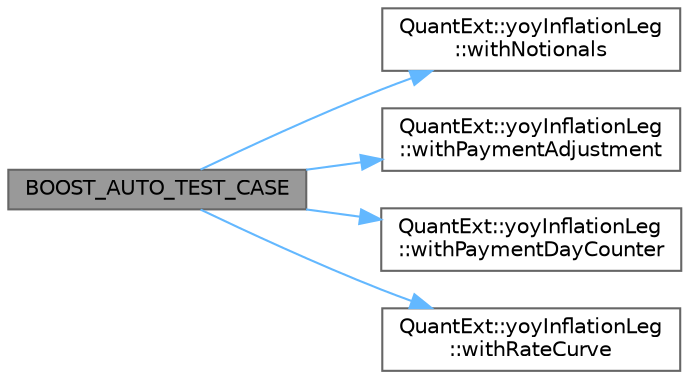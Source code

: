 digraph "BOOST_AUTO_TEST_CASE"
{
 // INTERACTIVE_SVG=YES
 // LATEX_PDF_SIZE
  bgcolor="transparent";
  edge [fontname=Helvetica,fontsize=10,labelfontname=Helvetica,labelfontsize=10];
  node [fontname=Helvetica,fontsize=10,shape=box,height=0.2,width=0.4];
  rankdir="LR";
  Node1 [label="BOOST_AUTO_TEST_CASE",height=0.2,width=0.4,color="gray40", fillcolor="grey60", style="filled", fontcolor="black",tooltip=" "];
  Node1 -> Node2 [color="steelblue1",style="solid"];
  Node2 [label="QuantExt::yoyInflationLeg\l::withNotionals",height=0.2,width=0.4,color="grey40", fillcolor="white", style="filled",URL="C:/dev/ORE/documentation/QuantExt/doc/quantext.tag$class_quant_ext_1_1yoy_inflation_leg.html#a31afff2ccfbd52b6333575ee40c23504",tooltip=" "];
  Node1 -> Node3 [color="steelblue1",style="solid"];
  Node3 [label="QuantExt::yoyInflationLeg\l::withPaymentAdjustment",height=0.2,width=0.4,color="grey40", fillcolor="white", style="filled",URL="C:/dev/ORE/documentation/QuantExt/doc/quantext.tag$class_quant_ext_1_1yoy_inflation_leg.html#a2a7bfe6996c7e5edb890e0877a52be46",tooltip=" "];
  Node1 -> Node4 [color="steelblue1",style="solid"];
  Node4 [label="QuantExt::yoyInflationLeg\l::withPaymentDayCounter",height=0.2,width=0.4,color="grey40", fillcolor="white", style="filled",URL="C:/dev/ORE/documentation/QuantExt/doc/quantext.tag$class_quant_ext_1_1yoy_inflation_leg.html#a7bd51a0a7da6c232fa3bcc70045d501d",tooltip=" "];
  Node1 -> Node5 [color="steelblue1",style="solid"];
  Node5 [label="QuantExt::yoyInflationLeg\l::withRateCurve",height=0.2,width=0.4,color="grey40", fillcolor="white", style="filled",URL="C:/dev/ORE/documentation/QuantExt/doc/quantext.tag$class_quant_ext_1_1yoy_inflation_leg.html#a0617466d18a23a375cc3d45ec9102b33",tooltip=" "];
}
